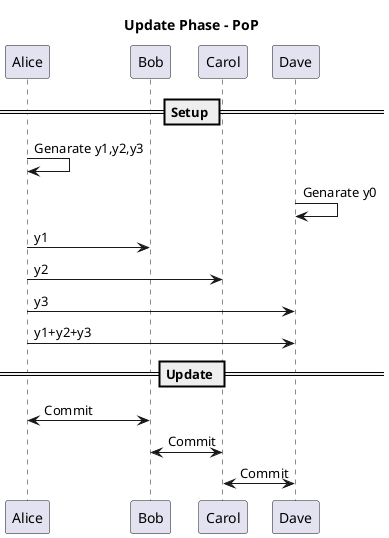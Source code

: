 @startuml
title Update Phase - PoP
participant Alice
participant Bob
participant Carol
participant Dave

== Setup ==

Alice -> Alice: Genarate y1,y2,y3
Dave -> Dave: Genarate y0
Alice -> Bob: y1
Alice -> Carol: y2
Alice -> Dave: y3
Alice -> Dave: y1+y2+y3

== Update ==

Alice <-> Bob: Commit
Bob <-> Carol: Commit
Carol <-> Dave: Commit

@enduml
